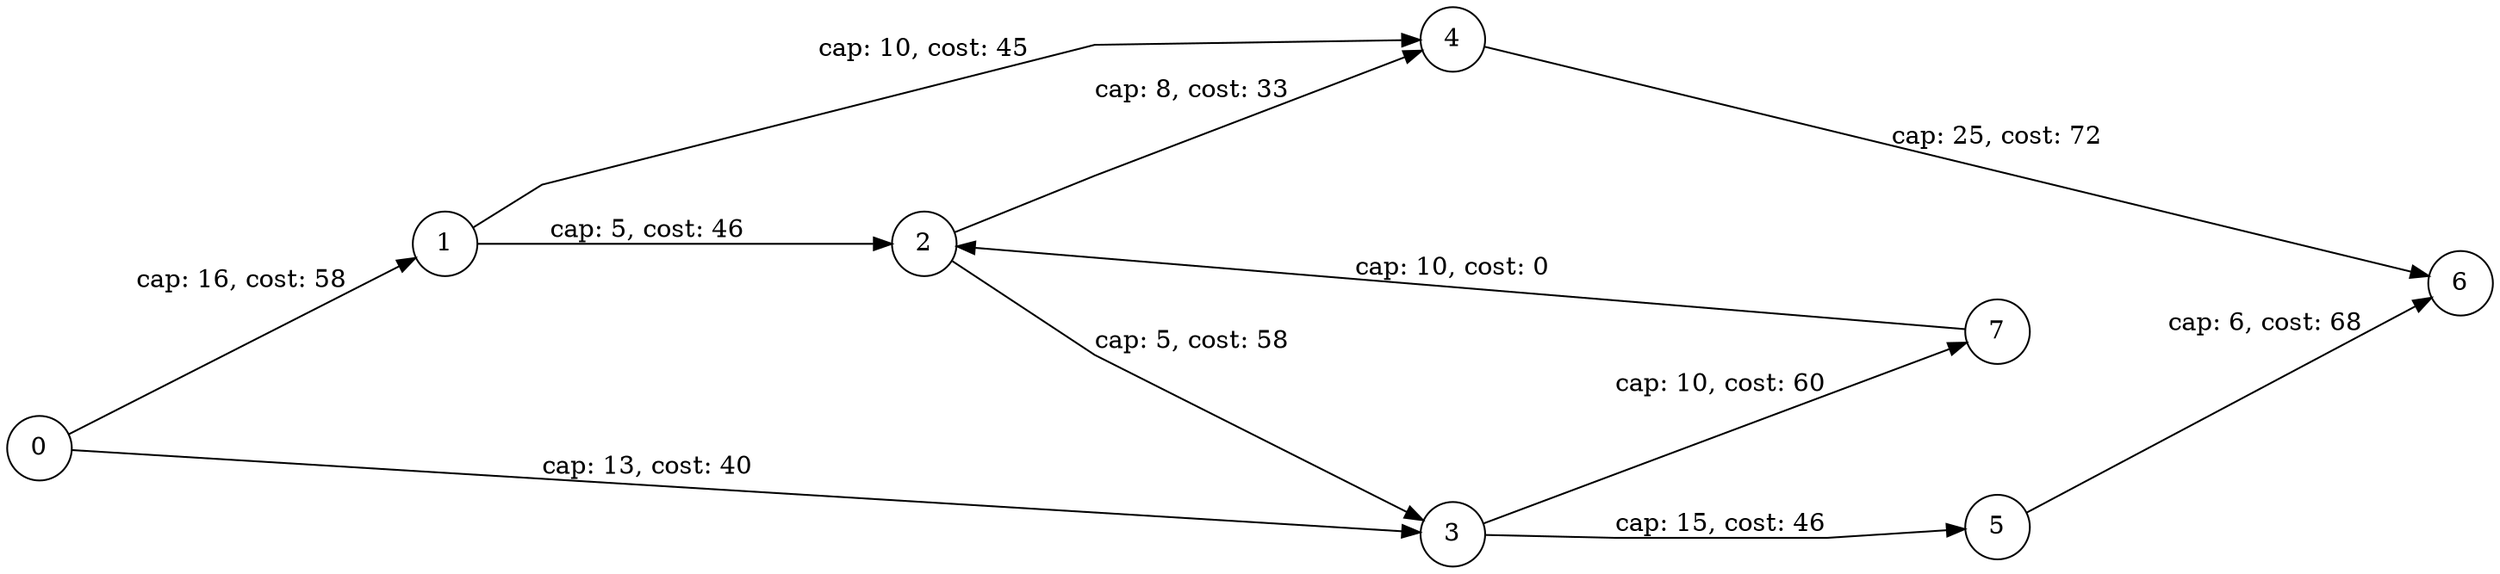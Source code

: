 digraph G {
  rankdir=LR;
  splines=polyline;
  nodesep=1.0;
  ranksep=1.0;
  node [shape=circle, width=0.5, height=0.5, fixedsize=true];
  { rank=source; 0; }
  { rank=sink; 6; }
  "0" -> "1" [label="cap: 16, cost: 58", color=black];
  "0" -> "3" [label="cap: 13, cost: 40", color=black];
  "1" -> "2" [label="cap: 5, cost: 46", color=black];
  "1" -> "4" [label="cap: 10, cost: 45", color=black];
  "2" -> "3" [label="cap: 5, cost: 58", color=black];
  "2" -> "4" [label="cap: 8, cost: 33", color=black];
  "3" -> "7" [label="cap: 10, cost: 60", color=black];
  "3" -> "5" [label="cap: 15, cost: 46", color=black];
  "4" -> "6" [label="cap: 25, cost: 72", color=black];
  "5" -> "6" [label="cap: 6, cost: 68", color=black];
  "7" -> "2" [label="cap: 10, cost: 0", color=black];
}

